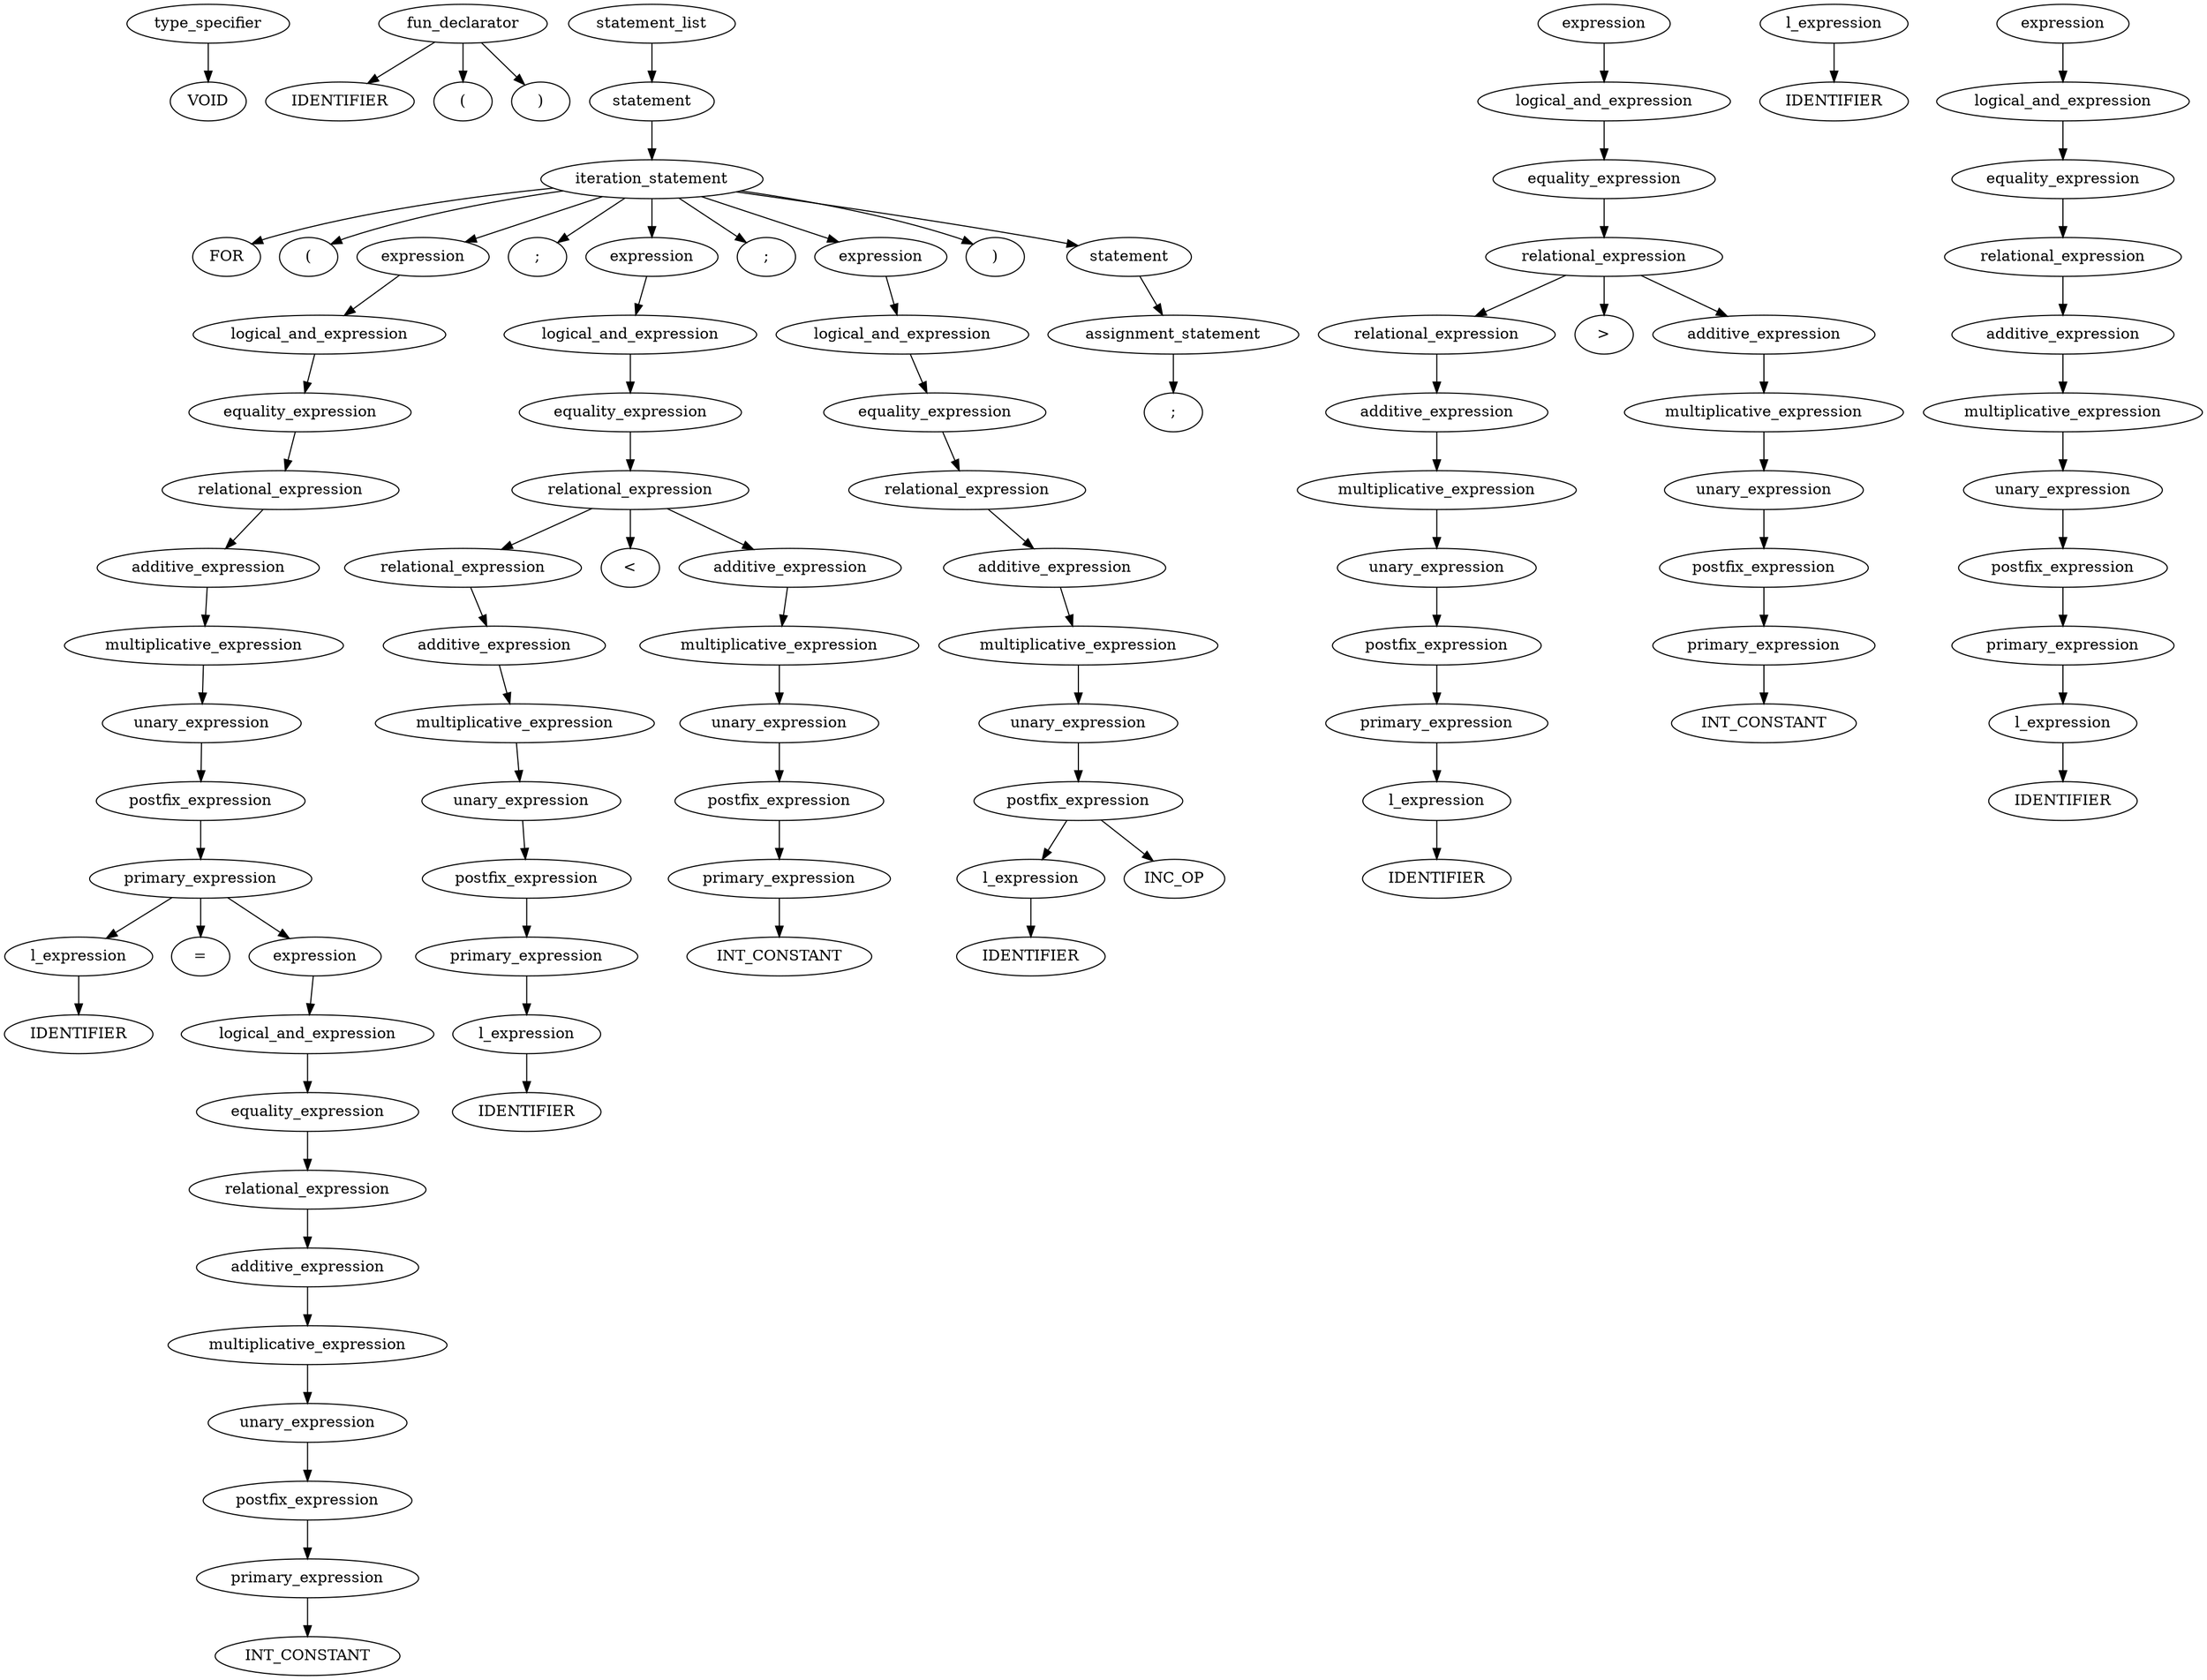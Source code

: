 digraph G {ordering=out;

2[label="type_specifier"]
1[label="VOID"]
2 -> 1
6[label="fun_declarator"]
5[label="IDENTIFIER"]
4[label="("]
3[label=")"]
6 -> 5
6 -> 4
6 -> 3


8[label="l_expression"]
7[label="IDENTIFIER"]
8 -> 7
10[label="primary_expression"]
9[label="INT_CONSTANT"]
10 -> 9
11[label="postfix_expression"]
11 -> 10
12[label="unary_expression"]
12 -> 11
13[label="multiplicative_expression"]
13 -> 12
14[label="additive_expression"]
14 -> 13
15[label="relational_expression"]
15 -> 14
16[label="equality_expression"]
16 -> 15
17[label="logical_and_expression"]
17 -> 16
18[label="expression"]
18 -> 17
20[label="primary_expression"]
19[label="="]
20 -> 8
20 -> 19
20 -> 18
21[label="postfix_expression"]
21 -> 20
22[label="unary_expression"]
22 -> 21
23[label="multiplicative_expression"]
23 -> 22
24[label="additive_expression"]
24 -> 23
25[label="relational_expression"]
25 -> 24
26[label="equality_expression"]
26 -> 25
27[label="logical_and_expression"]
27 -> 26
28[label="expression"]
28 -> 27
30[label="l_expression"]
29[label="IDENTIFIER"]
30 -> 29
31[label="primary_expression"]
31 -> 30
32[label="postfix_expression"]
32 -> 31
33[label="unary_expression"]
33 -> 32
34[label="multiplicative_expression"]
34 -> 33
35[label="additive_expression"]
35 -> 34
36[label="relational_expression"]
36 -> 35
38[label="primary_expression"]
37[label="INT_CONSTANT"]
38 -> 37
39[label="postfix_expression"]
39 -> 38
40[label="unary_expression"]
40 -> 39
41[label="multiplicative_expression"]
41 -> 40
42[label="additive_expression"]
42 -> 41
44[label="relational_expression"]
43[label="<"]
44 -> 36
44 -> 43
44 -> 42
45[label="equality_expression"]
45 -> 44
46[label="logical_and_expression"]
46 -> 45
47[label="expression"]
47 -> 46
49[label="l_expression"]
48[label="IDENTIFIER"]
49 -> 48
51[label="postfix_expression"]
50[label="INC_OP"]
51 -> 49
51 -> 50
52[label="unary_expression"]
52 -> 51
53[label="multiplicative_expression"]
53 -> 52
54[label="additive_expression"]
54 -> 53
55[label="relational_expression"]
55 -> 54
56[label="equality_expression"]
56 -> 55
57[label="logical_and_expression"]
57 -> 56
58[label="expression"]
58 -> 57
60[label="assignment_statement"]
59[label=";"]
60 -> 59
61[label="statement"]
61 -> 60
67[label="iteration_statement"]
66[label="FOR"]
65[label="("]
64[label=";"]
63[label=";"]
62[label=")"]
67 -> 66
67 -> 65
67 -> 28
67 -> 64
67 -> 47
67 -> 63
67 -> 58
67 -> 62
67 -> 61
68[label="statement"]
68 -> 67
69[label="statement_list"]
69 -> 68

71[label="l_expression"]
70[label="IDENTIFIER"]
71 -> 70
72[label="primary_expression"]
72 -> 71
73[label="postfix_expression"]
73 -> 72
74[label="unary_expression"]
74 -> 73
75[label="multiplicative_expression"]
75 -> 74
76[label="additive_expression"]
76 -> 75
77[label="relational_expression"]
77 -> 76
79[label="primary_expression"]
78[label="INT_CONSTANT"]
79 -> 78
80[label="postfix_expression"]
80 -> 79
81[label="unary_expression"]
81 -> 80
82[label="multiplicative_expression"]
82 -> 81
83[label="additive_expression"]
83 -> 82
85[label="relational_expression"]
84[label=">"]
85 -> 77
85 -> 84
85 -> 83
86[label="equality_expression"]
86 -> 85
87[label="logical_and_expression"]
87 -> 86
88[label="expression"]
88 -> 87
90[label="l_expression"]
89[label="IDENTIFIER"]
90 -> 89
92[label="l_expression"]
91[label="IDENTIFIER"]
92 -> 91
93[label="primary_expression"]
93 -> 92
94[label="postfix_expression"]
94 -> 93
95[label="unary_expression"]
95 -> 94
96[label="multiplicative_expression"]
96 -> 95
97[label="additive_expression"]
97 -> 96
98[label="relational_expression"]
98 -> 97
99[label="equality_expression"]
99 -> 98
100[label="logical_and_expression"]
100 -> 99
101[label="expression"]
101 -> 100}
